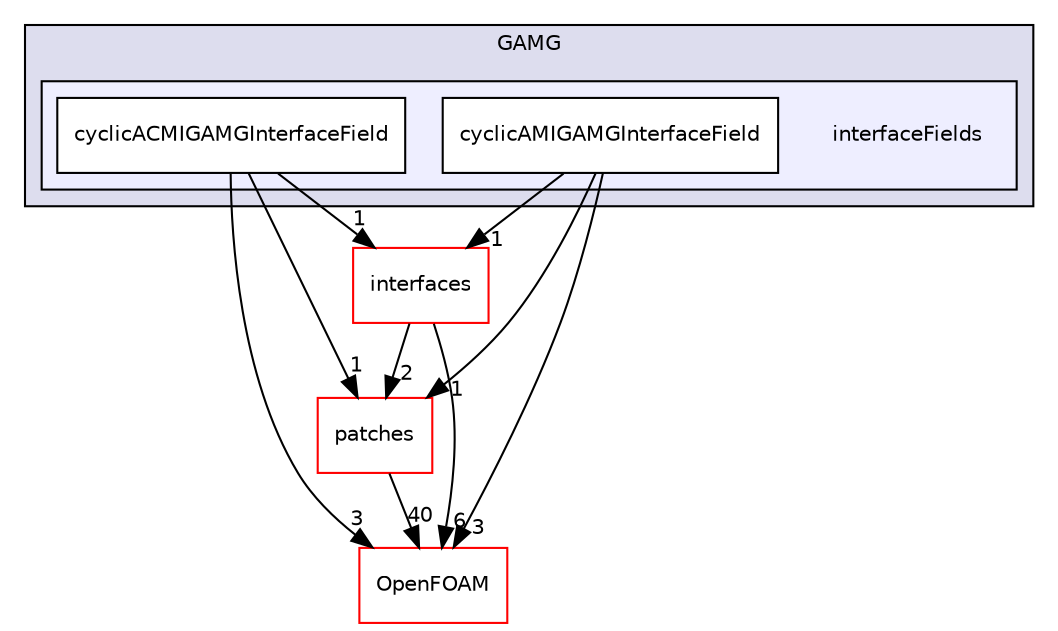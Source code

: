 digraph "src/meshTools/AMIInterpolation/GAMG/interfaceFields" {
  bgcolor=transparent;
  compound=true
  node [ fontsize="10", fontname="Helvetica"];
  edge [ labelfontsize="10", labelfontname="Helvetica"];
  subgraph clusterdir_4bc555a520865271c73513c6cb0263af {
    graph [ bgcolor="#ddddee", pencolor="black", label="GAMG" fontname="Helvetica", fontsize="10", URL="dir_4bc555a520865271c73513c6cb0263af.html"]
  subgraph clusterdir_ba37732824743746d5dc478f4a86e8b1 {
    graph [ bgcolor="#eeeeff", pencolor="black", label="" URL="dir_ba37732824743746d5dc478f4a86e8b1.html"];
    dir_ba37732824743746d5dc478f4a86e8b1 [shape=plaintext label="interfaceFields"];
    dir_e13af024f7425572c5a17c15c10e4e07 [shape=box label="cyclicACMIGAMGInterfaceField" color="black" fillcolor="white" style="filled" URL="dir_e13af024f7425572c5a17c15c10e4e07.html"];
    dir_20cea6be7f1c04d4a58856830c8afcad [shape=box label="cyclicAMIGAMGInterfaceField" color="black" fillcolor="white" style="filled" URL="dir_20cea6be7f1c04d4a58856830c8afcad.html"];
  }
  }
  dir_a6141d48dba2d87e5f30618f4717b8ec [shape=box label="interfaces" color="red" URL="dir_a6141d48dba2d87e5f30618f4717b8ec.html"];
  dir_e48036504f77ea988a54ffba425a88d8 [shape=box label="patches" color="red" URL="dir_e48036504f77ea988a54ffba425a88d8.html"];
  dir_c5473ff19b20e6ec4dfe5c310b3778a8 [shape=box label="OpenFOAM" color="red" URL="dir_c5473ff19b20e6ec4dfe5c310b3778a8.html"];
  dir_e13af024f7425572c5a17c15c10e4e07->dir_a6141d48dba2d87e5f30618f4717b8ec [headlabel="1", labeldistance=1.5 headhref="dir_001757_001759.html"];
  dir_e13af024f7425572c5a17c15c10e4e07->dir_e48036504f77ea988a54ffba425a88d8 [headlabel="1", labeldistance=1.5 headhref="dir_001757_001762.html"];
  dir_e13af024f7425572c5a17c15c10e4e07->dir_c5473ff19b20e6ec4dfe5c310b3778a8 [headlabel="3", labeldistance=1.5 headhref="dir_001757_001887.html"];
  dir_a6141d48dba2d87e5f30618f4717b8ec->dir_e48036504f77ea988a54ffba425a88d8 [headlabel="2", labeldistance=1.5 headhref="dir_001759_001762.html"];
  dir_a6141d48dba2d87e5f30618f4717b8ec->dir_c5473ff19b20e6ec4dfe5c310b3778a8 [headlabel="6", labeldistance=1.5 headhref="dir_001759_001887.html"];
  dir_20cea6be7f1c04d4a58856830c8afcad->dir_a6141d48dba2d87e5f30618f4717b8ec [headlabel="1", labeldistance=1.5 headhref="dir_001758_001759.html"];
  dir_20cea6be7f1c04d4a58856830c8afcad->dir_e48036504f77ea988a54ffba425a88d8 [headlabel="1", labeldistance=1.5 headhref="dir_001758_001762.html"];
  dir_20cea6be7f1c04d4a58856830c8afcad->dir_c5473ff19b20e6ec4dfe5c310b3778a8 [headlabel="3", labeldistance=1.5 headhref="dir_001758_001887.html"];
  dir_e48036504f77ea988a54ffba425a88d8->dir_c5473ff19b20e6ec4dfe5c310b3778a8 [headlabel="40", labeldistance=1.5 headhref="dir_001762_001887.html"];
}

